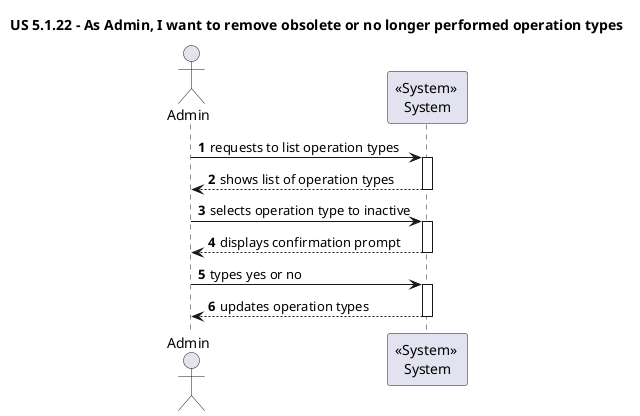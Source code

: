﻿@startuml

title US 5.1.22 - As Admin, I want to remove obsolete or no longer performed operation types


autonumber
actor "Admin" as Admin

participant "<<System>> \nSystem" as System

    Admin -> System : requests to list operation types
    activate System

    System --> Admin : shows list of operation types
    deactivate System

    Admin -> System : selects operation type to inactive
    activate System
    
    System --> Admin : displays confirmation prompt
    deactivate System    
    
    Admin -> System : types yes or no
    activate System
    
    System --> Admin : updates operation types
    deactivate System    

@enduml
